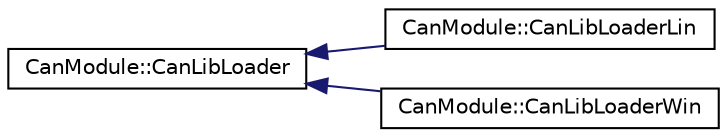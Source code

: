 digraph "Graphical Class Hierarchy"
{
 // LATEX_PDF_SIZE
  edge [fontname="Helvetica",fontsize="10",labelfontname="Helvetica",labelfontsize="10"];
  node [fontname="Helvetica",fontsize="10",shape=record];
  rankdir="LR";
  Node0 [label="CanModule::CanLibLoader",height=0.2,width=0.4,color="black", fillcolor="white", style="filled",URL="$classCanModule_1_1CanLibLoader.html",tooltip=" "];
  Node0 -> Node1 [dir="back",color="midnightblue",fontsize="10",style="solid",fontname="Helvetica"];
  Node1 [label="CanModule::CanLibLoaderLin",height=0.2,width=0.4,color="black", fillcolor="white", style="filled",URL="$classCanModule_1_1CanLibLoaderLin.html",tooltip=" "];
  Node0 -> Node2 [dir="back",color="midnightblue",fontsize="10",style="solid",fontname="Helvetica"];
  Node2 [label="CanModule::CanLibLoaderWin",height=0.2,width=0.4,color="black", fillcolor="white", style="filled",URL="$classCanModule_1_1CanLibLoaderWin.html",tooltip=" "];
}
